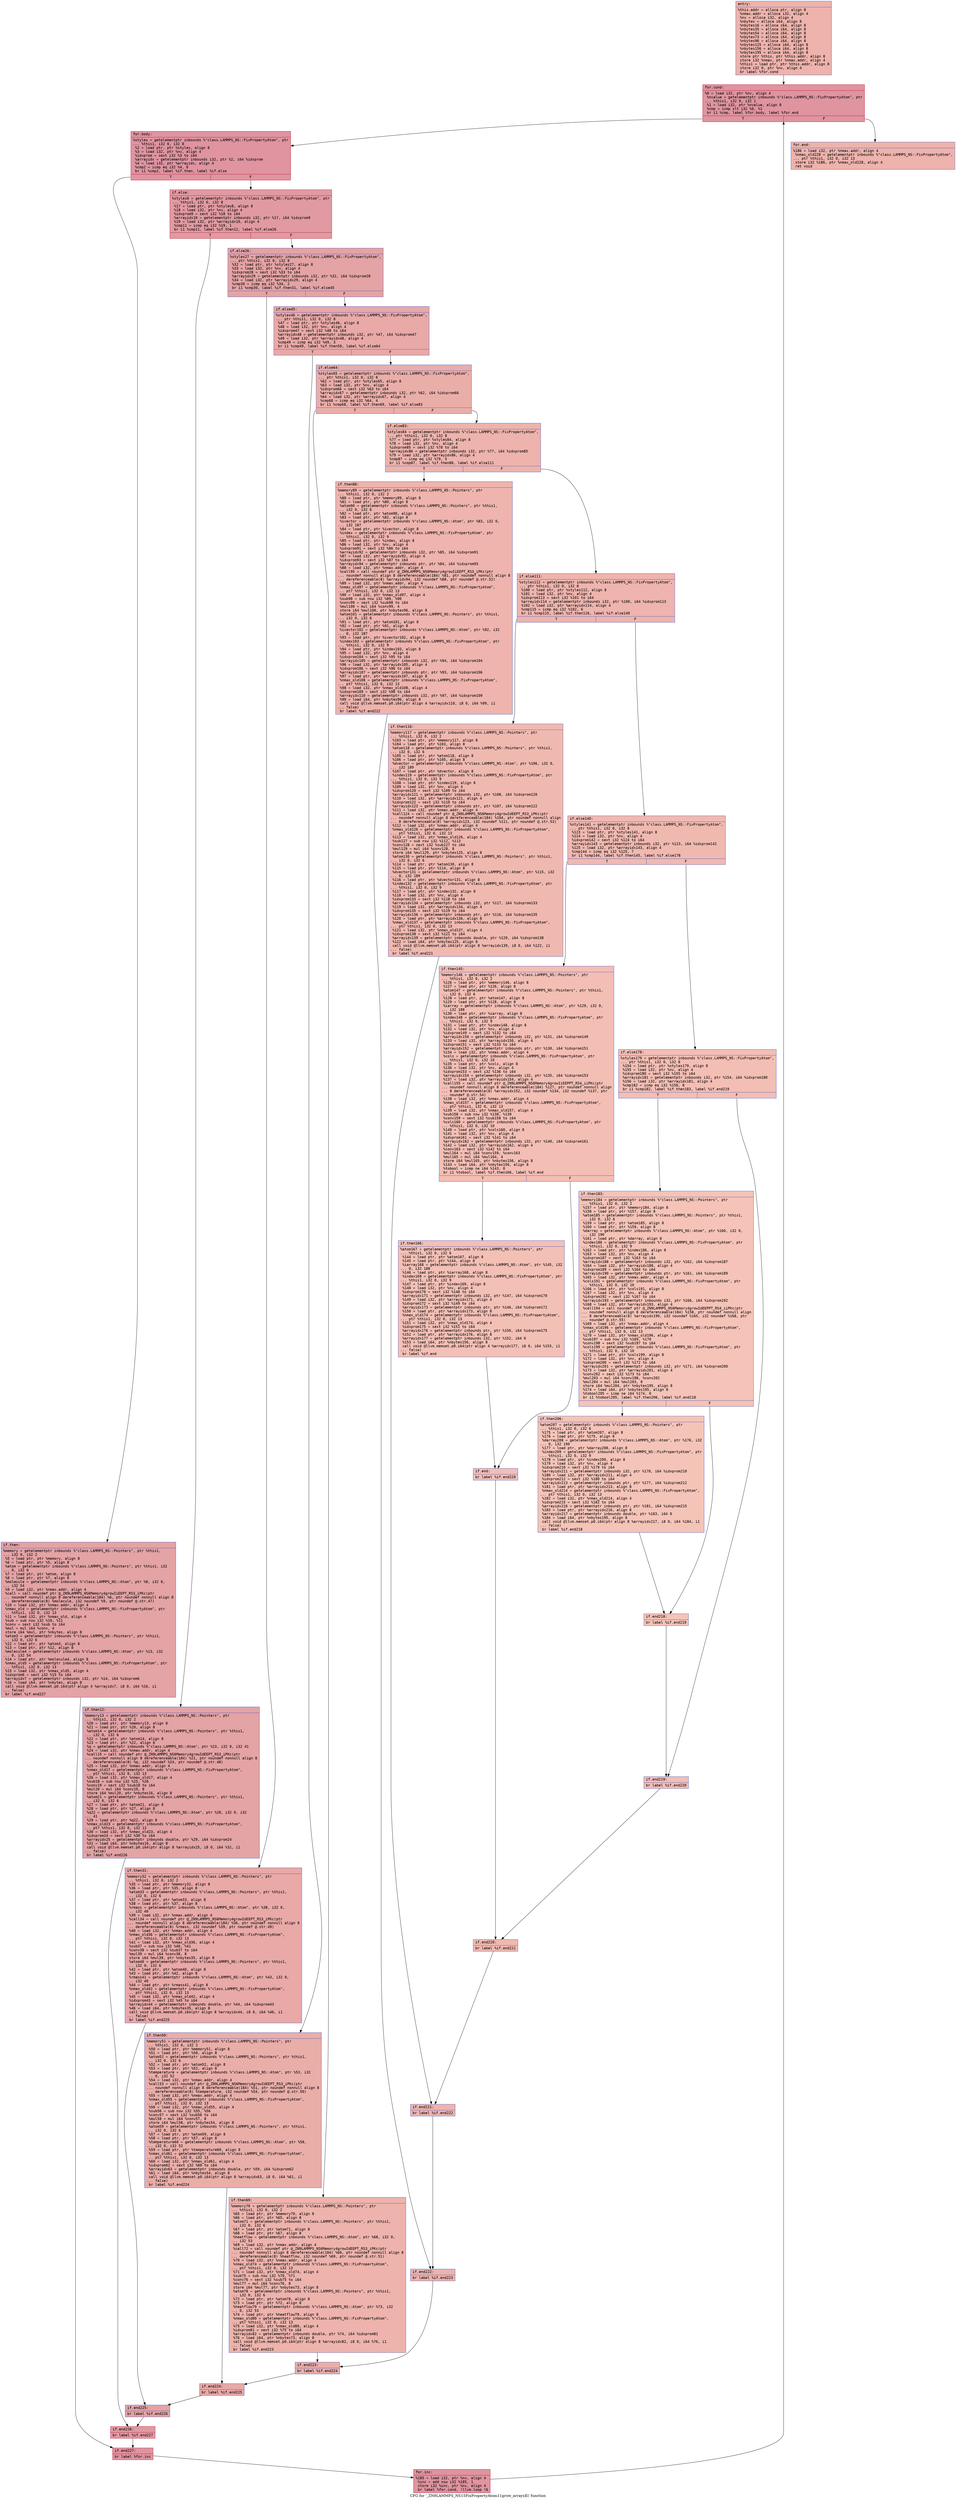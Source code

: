 digraph "CFG for '_ZN9LAMMPS_NS15FixPropertyAtom11grow_arraysEi' function" {
	label="CFG for '_ZN9LAMMPS_NS15FixPropertyAtom11grow_arraysEi' function";

	Node0x561c27546ca0 [shape=record,color="#3d50c3ff", style=filled, fillcolor="#d6524470" fontname="Courier",label="{entry:\l|  %this.addr = alloca ptr, align 8\l  %nmax.addr = alloca i32, align 4\l  %nv = alloca i32, align 4\l  %nbytes = alloca i64, align 8\l  %nbytes16 = alloca i64, align 8\l  %nbytes35 = alloca i64, align 8\l  %nbytes54 = alloca i64, align 8\l  %nbytes73 = alloca i64, align 8\l  %nbytes96 = alloca i64, align 8\l  %nbytes125 = alloca i64, align 8\l  %nbytes156 = alloca i64, align 8\l  %nbytes195 = alloca i64, align 8\l  store ptr %this, ptr %this.addr, align 8\l  store i32 %nmax, ptr %nmax.addr, align 4\l  %this1 = load ptr, ptr %this.addr, align 8\l  store i32 0, ptr %nv, align 4\l  br label %for.cond\l}"];
	Node0x561c27546ca0 -> Node0x561c27549d80[tooltip="entry -> for.cond\nProbability 100.00%" ];
	Node0x561c27549d80 [shape=record,color="#b70d28ff", style=filled, fillcolor="#b70d2870" fontname="Courier",label="{for.cond:\l|  %0 = load i32, ptr %nv, align 4\l  %nvalue = getelementptr inbounds %\"class.LAMMPS_NS::FixPropertyAtom\", ptr\l... %this1, i32 0, i32 1\l  %1 = load i32, ptr %nvalue, align 8\l  %cmp = icmp slt i32 %0, %1\l  br i1 %cmp, label %for.body, label %for.end\l|{<s0>T|<s1>F}}"];
	Node0x561c27549d80:s0 -> Node0x561c2754a100[tooltip="for.cond -> for.body\nProbability 96.88%" ];
	Node0x561c27549d80:s1 -> Node0x561c2754a180[tooltip="for.cond -> for.end\nProbability 3.12%" ];
	Node0x561c2754a100 [shape=record,color="#b70d28ff", style=filled, fillcolor="#b70d2870" fontname="Courier",label="{for.body:\l|  %styles = getelementptr inbounds %\"class.LAMMPS_NS::FixPropertyAtom\", ptr\l... %this1, i32 0, i32 8\l  %2 = load ptr, ptr %styles, align 8\l  %3 = load i32, ptr %nv, align 4\l  %idxprom = sext i32 %3 to i64\l  %arrayidx = getelementptr inbounds i32, ptr %2, i64 %idxprom\l  %4 = load i32, ptr %arrayidx, align 4\l  %cmp2 = icmp eq i32 %4, 0\l  br i1 %cmp2, label %if.then, label %if.else\l|{<s0>T|<s1>F}}"];
	Node0x561c2754a100:s0 -> Node0x561c27549800[tooltip="for.body -> if.then\nProbability 37.50%" ];
	Node0x561c2754a100:s1 -> Node0x561c27549870[tooltip="for.body -> if.else\nProbability 62.50%" ];
	Node0x561c27549800 [shape=record,color="#3d50c3ff", style=filled, fillcolor="#c32e3170" fontname="Courier",label="{if.then:\l|  %memory = getelementptr inbounds %\"class.LAMMPS_NS::Pointers\", ptr %this1,\l... i32 0, i32 2\l  %5 = load ptr, ptr %memory, align 8\l  %6 = load ptr, ptr %5, align 8\l  %atom = getelementptr inbounds %\"class.LAMMPS_NS::Pointers\", ptr %this1, i32\l... 0, i32 6\l  %7 = load ptr, ptr %atom, align 8\l  %8 = load ptr, ptr %7, align 8\l  %molecule = getelementptr inbounds %\"class.LAMMPS_NS::Atom\", ptr %8, i32 0,\l... i32 54\l  %9 = load i32, ptr %nmax.addr, align 4\l  %call = call noundef ptr @_ZN9LAMMPS_NS6Memory4growIiEEPT_RS3_iPKc(ptr\l... noundef nonnull align 8 dereferenceable(184) %6, ptr noundef nonnull align 8\l... dereferenceable(8) %molecule, i32 noundef %9, ptr noundef @.str.47)\l  %10 = load i32, ptr %nmax.addr, align 4\l  %nmax_old = getelementptr inbounds %\"class.LAMMPS_NS::FixPropertyAtom\", ptr\l... %this1, i32 0, i32 13\l  %11 = load i32, ptr %nmax_old, align 4\l  %sub = sub nsw i32 %10, %11\l  %conv = sext i32 %sub to i64\l  %mul = mul i64 %conv, 4\l  store i64 %mul, ptr %nbytes, align 8\l  %atom3 = getelementptr inbounds %\"class.LAMMPS_NS::Pointers\", ptr %this1,\l... i32 0, i32 6\l  %12 = load ptr, ptr %atom3, align 8\l  %13 = load ptr, ptr %12, align 8\l  %molecule4 = getelementptr inbounds %\"class.LAMMPS_NS::Atom\", ptr %13, i32\l... 0, i32 54\l  %14 = load ptr, ptr %molecule4, align 8\l  %nmax_old5 = getelementptr inbounds %\"class.LAMMPS_NS::FixPropertyAtom\", ptr\l... %this1, i32 0, i32 13\l  %15 = load i32, ptr %nmax_old5, align 4\l  %idxprom6 = sext i32 %15 to i64\l  %arrayidx7 = getelementptr inbounds i32, ptr %14, i64 %idxprom6\l  %16 = load i64, ptr %nbytes, align 8\l  call void @llvm.memset.p0.i64(ptr align 4 %arrayidx7, i8 0, i64 %16, i1\l... false)\l  br label %if.end227\l}"];
	Node0x561c27549800 -> Node0x561c273fccc0[tooltip="if.then -> if.end227\nProbability 100.00%" ];
	Node0x561c27549870 [shape=record,color="#b70d28ff", style=filled, fillcolor="#bb1b2c70" fontname="Courier",label="{if.else:\l|  %styles8 = getelementptr inbounds %\"class.LAMMPS_NS::FixPropertyAtom\", ptr\l... %this1, i32 0, i32 8\l  %17 = load ptr, ptr %styles8, align 8\l  %18 = load i32, ptr %nv, align 4\l  %idxprom9 = sext i32 %18 to i64\l  %arrayidx10 = getelementptr inbounds i32, ptr %17, i64 %idxprom9\l  %19 = load i32, ptr %arrayidx10, align 4\l  %cmp11 = icmp eq i32 %19, 1\l  br i1 %cmp11, label %if.then12, label %if.else26\l|{<s0>T|<s1>F}}"];
	Node0x561c27549870:s0 -> Node0x561c27505850[tooltip="if.else -> if.then12\nProbability 50.00%" ];
	Node0x561c27549870:s1 -> Node0x561c2754d380[tooltip="if.else -> if.else26\nProbability 50.00%" ];
	Node0x561c27505850 [shape=record,color="#3d50c3ff", style=filled, fillcolor="#c32e3170" fontname="Courier",label="{if.then12:\l|  %memory13 = getelementptr inbounds %\"class.LAMMPS_NS::Pointers\", ptr\l... %this1, i32 0, i32 2\l  %20 = load ptr, ptr %memory13, align 8\l  %21 = load ptr, ptr %20, align 8\l  %atom14 = getelementptr inbounds %\"class.LAMMPS_NS::Pointers\", ptr %this1,\l... i32 0, i32 6\l  %22 = load ptr, ptr %atom14, align 8\l  %23 = load ptr, ptr %22, align 8\l  %q = getelementptr inbounds %\"class.LAMMPS_NS::Atom\", ptr %23, i32 0, i32 41\l  %24 = load i32, ptr %nmax.addr, align 4\l  %call15 = call noundef ptr @_ZN9LAMMPS_NS6Memory4growIdEEPT_RS3_iPKc(ptr\l... noundef nonnull align 8 dereferenceable(184) %21, ptr noundef nonnull align 8\l... dereferenceable(8) %q, i32 noundef %24, ptr noundef @.str.48)\l  %25 = load i32, ptr %nmax.addr, align 4\l  %nmax_old17 = getelementptr inbounds %\"class.LAMMPS_NS::FixPropertyAtom\",\l... ptr %this1, i32 0, i32 13\l  %26 = load i32, ptr %nmax_old17, align 4\l  %sub18 = sub nsw i32 %25, %26\l  %conv19 = sext i32 %sub18 to i64\l  %mul20 = mul i64 %conv19, 8\l  store i64 %mul20, ptr %nbytes16, align 8\l  %atom21 = getelementptr inbounds %\"class.LAMMPS_NS::Pointers\", ptr %this1,\l... i32 0, i32 6\l  %27 = load ptr, ptr %atom21, align 8\l  %28 = load ptr, ptr %27, align 8\l  %q22 = getelementptr inbounds %\"class.LAMMPS_NS::Atom\", ptr %28, i32 0, i32\l... 41\l  %29 = load ptr, ptr %q22, align 8\l  %nmax_old23 = getelementptr inbounds %\"class.LAMMPS_NS::FixPropertyAtom\",\l... ptr %this1, i32 0, i32 13\l  %30 = load i32, ptr %nmax_old23, align 4\l  %idxprom24 = sext i32 %30 to i64\l  %arrayidx25 = getelementptr inbounds double, ptr %29, i64 %idxprom24\l  %31 = load i64, ptr %nbytes16, align 8\l  call void @llvm.memset.p0.i64(ptr align 8 %arrayidx25, i8 0, i64 %31, i1\l... false)\l  br label %if.end226\l}"];
	Node0x561c27505850 -> Node0x561c2754ec30[tooltip="if.then12 -> if.end226\nProbability 100.00%" ];
	Node0x561c2754d380 [shape=record,color="#3d50c3ff", style=filled, fillcolor="#c32e3170" fontname="Courier",label="{if.else26:\l|  %styles27 = getelementptr inbounds %\"class.LAMMPS_NS::FixPropertyAtom\",\l... ptr %this1, i32 0, i32 8\l  %32 = load ptr, ptr %styles27, align 8\l  %33 = load i32, ptr %nv, align 4\l  %idxprom28 = sext i32 %33 to i64\l  %arrayidx29 = getelementptr inbounds i32, ptr %32, i64 %idxprom28\l  %34 = load i32, ptr %arrayidx29, align 4\l  %cmp30 = icmp eq i32 %34, 2\l  br i1 %cmp30, label %if.then31, label %if.else45\l|{<s0>T|<s1>F}}"];
	Node0x561c2754d380:s0 -> Node0x561c2754f190[tooltip="if.else26 -> if.then31\nProbability 50.00%" ];
	Node0x561c2754d380:s1 -> Node0x561c2754f210[tooltip="if.else26 -> if.else45\nProbability 50.00%" ];
	Node0x561c2754f190 [shape=record,color="#3d50c3ff", style=filled, fillcolor="#ca3b3770" fontname="Courier",label="{if.then31:\l|  %memory32 = getelementptr inbounds %\"class.LAMMPS_NS::Pointers\", ptr\l... %this1, i32 0, i32 2\l  %35 = load ptr, ptr %memory32, align 8\l  %36 = load ptr, ptr %35, align 8\l  %atom33 = getelementptr inbounds %\"class.LAMMPS_NS::Pointers\", ptr %this1,\l... i32 0, i32 6\l  %37 = load ptr, ptr %atom33, align 8\l  %38 = load ptr, ptr %37, align 8\l  %rmass = getelementptr inbounds %\"class.LAMMPS_NS::Atom\", ptr %38, i32 0,\l... i32 40\l  %39 = load i32, ptr %nmax.addr, align 4\l  %call34 = call noundef ptr @_ZN9LAMMPS_NS6Memory4growIdEEPT_RS3_iPKc(ptr\l... noundef nonnull align 8 dereferenceable(184) %36, ptr noundef nonnull align 8\l... dereferenceable(8) %rmass, i32 noundef %39, ptr noundef @.str.49)\l  %40 = load i32, ptr %nmax.addr, align 4\l  %nmax_old36 = getelementptr inbounds %\"class.LAMMPS_NS::FixPropertyAtom\",\l... ptr %this1, i32 0, i32 13\l  %41 = load i32, ptr %nmax_old36, align 4\l  %sub37 = sub nsw i32 %40, %41\l  %conv38 = sext i32 %sub37 to i64\l  %mul39 = mul i64 %conv38, 8\l  store i64 %mul39, ptr %nbytes35, align 8\l  %atom40 = getelementptr inbounds %\"class.LAMMPS_NS::Pointers\", ptr %this1,\l... i32 0, i32 6\l  %42 = load ptr, ptr %atom40, align 8\l  %43 = load ptr, ptr %42, align 8\l  %rmass41 = getelementptr inbounds %\"class.LAMMPS_NS::Atom\", ptr %43, i32 0,\l... i32 40\l  %44 = load ptr, ptr %rmass41, align 8\l  %nmax_old42 = getelementptr inbounds %\"class.LAMMPS_NS::FixPropertyAtom\",\l... ptr %this1, i32 0, i32 13\l  %45 = load i32, ptr %nmax_old42, align 4\l  %idxprom43 = sext i32 %45 to i64\l  %arrayidx44 = getelementptr inbounds double, ptr %44, i64 %idxprom43\l  %46 = load i64, ptr %nbytes35, align 8\l  call void @llvm.memset.p0.i64(ptr align 8 %arrayidx44, i8 0, i64 %46, i1\l... false)\l  br label %if.end225\l}"];
	Node0x561c2754f190 -> Node0x561c27550770[tooltip="if.then31 -> if.end225\nProbability 100.00%" ];
	Node0x561c2754f210 [shape=record,color="#3d50c3ff", style=filled, fillcolor="#ca3b3770" fontname="Courier",label="{if.else45:\l|  %styles46 = getelementptr inbounds %\"class.LAMMPS_NS::FixPropertyAtom\",\l... ptr %this1, i32 0, i32 8\l  %47 = load ptr, ptr %styles46, align 8\l  %48 = load i32, ptr %nv, align 4\l  %idxprom47 = sext i32 %48 to i64\l  %arrayidx48 = getelementptr inbounds i32, ptr %47, i64 %idxprom47\l  %49 = load i32, ptr %arrayidx48, align 4\l  %cmp49 = icmp eq i32 %49, 3\l  br i1 %cmp49, label %if.then50, label %if.else64\l|{<s0>T|<s1>F}}"];
	Node0x561c2754f210:s0 -> Node0x561c27551480[tooltip="if.else45 -> if.then50\nProbability 50.00%" ];
	Node0x561c2754f210:s1 -> Node0x561c27551500[tooltip="if.else45 -> if.else64\nProbability 50.00%" ];
	Node0x561c27551480 [shape=record,color="#3d50c3ff", style=filled, fillcolor="#d0473d70" fontname="Courier",label="{if.then50:\l|  %memory51 = getelementptr inbounds %\"class.LAMMPS_NS::Pointers\", ptr\l... %this1, i32 0, i32 2\l  %50 = load ptr, ptr %memory51, align 8\l  %51 = load ptr, ptr %50, align 8\l  %atom52 = getelementptr inbounds %\"class.LAMMPS_NS::Pointers\", ptr %this1,\l... i32 0, i32 6\l  %52 = load ptr, ptr %atom52, align 8\l  %53 = load ptr, ptr %52, align 8\l  %temperature = getelementptr inbounds %\"class.LAMMPS_NS::Atom\", ptr %53, i32\l... 0, i32 52\l  %54 = load i32, ptr %nmax.addr, align 4\l  %call53 = call noundef ptr @_ZN9LAMMPS_NS6Memory4growIdEEPT_RS3_iPKc(ptr\l... noundef nonnull align 8 dereferenceable(184) %51, ptr noundef nonnull align 8\l... dereferenceable(8) %temperature, i32 noundef %54, ptr noundef @.str.50)\l  %55 = load i32, ptr %nmax.addr, align 4\l  %nmax_old55 = getelementptr inbounds %\"class.LAMMPS_NS::FixPropertyAtom\",\l... ptr %this1, i32 0, i32 13\l  %56 = load i32, ptr %nmax_old55, align 4\l  %sub56 = sub nsw i32 %55, %56\l  %conv57 = sext i32 %sub56 to i64\l  %mul58 = mul i64 %conv57, 8\l  store i64 %mul58, ptr %nbytes54, align 8\l  %atom59 = getelementptr inbounds %\"class.LAMMPS_NS::Pointers\", ptr %this1,\l... i32 0, i32 6\l  %57 = load ptr, ptr %atom59, align 8\l  %58 = load ptr, ptr %57, align 8\l  %temperature60 = getelementptr inbounds %\"class.LAMMPS_NS::Atom\", ptr %58,\l... i32 0, i32 52\l  %59 = load ptr, ptr %temperature60, align 8\l  %nmax_old61 = getelementptr inbounds %\"class.LAMMPS_NS::FixPropertyAtom\",\l... ptr %this1, i32 0, i32 13\l  %60 = load i32, ptr %nmax_old61, align 4\l  %idxprom62 = sext i32 %60 to i64\l  %arrayidx63 = getelementptr inbounds double, ptr %59, i64 %idxprom62\l  %61 = load i64, ptr %nbytes54, align 8\l  call void @llvm.memset.p0.i64(ptr align 8 %arrayidx63, i8 0, i64 %61, i1\l... false)\l  br label %if.end224\l}"];
	Node0x561c27551480 -> Node0x561c2754dd50[tooltip="if.then50 -> if.end224\nProbability 100.00%" ];
	Node0x561c27551500 [shape=record,color="#3d50c3ff", style=filled, fillcolor="#d0473d70" fontname="Courier",label="{if.else64:\l|  %styles65 = getelementptr inbounds %\"class.LAMMPS_NS::FixPropertyAtom\",\l... ptr %this1, i32 0, i32 8\l  %62 = load ptr, ptr %styles65, align 8\l  %63 = load i32, ptr %nv, align 4\l  %idxprom66 = sext i32 %63 to i64\l  %arrayidx67 = getelementptr inbounds i32, ptr %62, i64 %idxprom66\l  %64 = load i32, ptr %arrayidx67, align 4\l  %cmp68 = icmp eq i32 %64, 4\l  br i1 %cmp68, label %if.then69, label %if.else83\l|{<s0>T|<s1>F}}"];
	Node0x561c27551500:s0 -> Node0x561c27553540[tooltip="if.else64 -> if.then69\nProbability 50.00%" ];
	Node0x561c27551500:s1 -> Node0x561c274b15c0[tooltip="if.else64 -> if.else83\nProbability 50.00%" ];
	Node0x561c27553540 [shape=record,color="#3d50c3ff", style=filled, fillcolor="#d6524470" fontname="Courier",label="{if.then69:\l|  %memory70 = getelementptr inbounds %\"class.LAMMPS_NS::Pointers\", ptr\l... %this1, i32 0, i32 2\l  %65 = load ptr, ptr %memory70, align 8\l  %66 = load ptr, ptr %65, align 8\l  %atom71 = getelementptr inbounds %\"class.LAMMPS_NS::Pointers\", ptr %this1,\l... i32 0, i32 6\l  %67 = load ptr, ptr %atom71, align 8\l  %68 = load ptr, ptr %67, align 8\l  %heatflow = getelementptr inbounds %\"class.LAMMPS_NS::Atom\", ptr %68, i32 0,\l... i32 53\l  %69 = load i32, ptr %nmax.addr, align 4\l  %call72 = call noundef ptr @_ZN9LAMMPS_NS6Memory4growIdEEPT_RS3_iPKc(ptr\l... noundef nonnull align 8 dereferenceable(184) %66, ptr noundef nonnull align 8\l... dereferenceable(8) %heatflow, i32 noundef %69, ptr noundef @.str.51)\l  %70 = load i32, ptr %nmax.addr, align 4\l  %nmax_old74 = getelementptr inbounds %\"class.LAMMPS_NS::FixPropertyAtom\",\l... ptr %this1, i32 0, i32 13\l  %71 = load i32, ptr %nmax_old74, align 4\l  %sub75 = sub nsw i32 %70, %71\l  %conv76 = sext i32 %sub75 to i64\l  %mul77 = mul i64 %conv76, 8\l  store i64 %mul77, ptr %nbytes73, align 8\l  %atom78 = getelementptr inbounds %\"class.LAMMPS_NS::Pointers\", ptr %this1,\l... i32 0, i32 6\l  %72 = load ptr, ptr %atom78, align 8\l  %73 = load ptr, ptr %72, align 8\l  %heatflow79 = getelementptr inbounds %\"class.LAMMPS_NS::Atom\", ptr %73, i32\l... 0, i32 53\l  %74 = load ptr, ptr %heatflow79, align 8\l  %nmax_old80 = getelementptr inbounds %\"class.LAMMPS_NS::FixPropertyAtom\",\l... ptr %this1, i32 0, i32 13\l  %75 = load i32, ptr %nmax_old80, align 4\l  %idxprom81 = sext i32 %75 to i64\l  %arrayidx82 = getelementptr inbounds double, ptr %74, i64 %idxprom81\l  %76 = load i64, ptr %nbytes73, align 8\l  call void @llvm.memset.p0.i64(ptr align 8 %arrayidx82, i8 0, i64 %76, i1\l... false)\l  br label %if.end223\l}"];
	Node0x561c27553540 -> Node0x561c274b2b00[tooltip="if.then69 -> if.end223\nProbability 100.00%" ];
	Node0x561c274b15c0 [shape=record,color="#3d50c3ff", style=filled, fillcolor="#d6524470" fontname="Courier",label="{if.else83:\l|  %styles84 = getelementptr inbounds %\"class.LAMMPS_NS::FixPropertyAtom\",\l... ptr %this1, i32 0, i32 8\l  %77 = load ptr, ptr %styles84, align 8\l  %78 = load i32, ptr %nv, align 4\l  %idxprom85 = sext i32 %78 to i64\l  %arrayidx86 = getelementptr inbounds i32, ptr %77, i64 %idxprom85\l  %79 = load i32, ptr %arrayidx86, align 4\l  %cmp87 = icmp eq i32 %79, 5\l  br i1 %cmp87, label %if.then88, label %if.else111\l|{<s0>T|<s1>F}}"];
	Node0x561c274b15c0:s0 -> Node0x561c274b3000[tooltip="if.else83 -> if.then88\nProbability 50.00%" ];
	Node0x561c274b15c0:s1 -> Node0x561c274b3080[tooltip="if.else83 -> if.else111\nProbability 50.00%" ];
	Node0x561c274b3000 [shape=record,color="#3d50c3ff", style=filled, fillcolor="#d8564670" fontname="Courier",label="{if.then88:\l|  %memory89 = getelementptr inbounds %\"class.LAMMPS_NS::Pointers\", ptr\l... %this1, i32 0, i32 2\l  %80 = load ptr, ptr %memory89, align 8\l  %81 = load ptr, ptr %80, align 8\l  %atom90 = getelementptr inbounds %\"class.LAMMPS_NS::Pointers\", ptr %this1,\l... i32 0, i32 6\l  %82 = load ptr, ptr %atom90, align 8\l  %83 = load ptr, ptr %82, align 8\l  %ivector = getelementptr inbounds %\"class.LAMMPS_NS::Atom\", ptr %83, i32 0,\l... i32 187\l  %84 = load ptr, ptr %ivector, align 8\l  %index = getelementptr inbounds %\"class.LAMMPS_NS::FixPropertyAtom\", ptr\l... %this1, i32 0, i32 9\l  %85 = load ptr, ptr %index, align 8\l  %86 = load i32, ptr %nv, align 4\l  %idxprom91 = sext i32 %86 to i64\l  %arrayidx92 = getelementptr inbounds i32, ptr %85, i64 %idxprom91\l  %87 = load i32, ptr %arrayidx92, align 4\l  %idxprom93 = sext i32 %87 to i64\l  %arrayidx94 = getelementptr inbounds ptr, ptr %84, i64 %idxprom93\l  %88 = load i32, ptr %nmax.addr, align 4\l  %call95 = call noundef ptr @_ZN9LAMMPS_NS6Memory4growIiEEPT_RS3_iPKc(ptr\l... noundef nonnull align 8 dereferenceable(184) %81, ptr noundef nonnull align 8\l... dereferenceable(8) %arrayidx94, i32 noundef %88, ptr noundef @.str.52)\l  %89 = load i32, ptr %nmax.addr, align 4\l  %nmax_old97 = getelementptr inbounds %\"class.LAMMPS_NS::FixPropertyAtom\",\l... ptr %this1, i32 0, i32 13\l  %90 = load i32, ptr %nmax_old97, align 4\l  %sub98 = sub nsw i32 %89, %90\l  %conv99 = sext i32 %sub98 to i64\l  %mul100 = mul i64 %conv99, 4\l  store i64 %mul100, ptr %nbytes96, align 8\l  %atom101 = getelementptr inbounds %\"class.LAMMPS_NS::Pointers\", ptr %this1,\l... i32 0, i32 6\l  %91 = load ptr, ptr %atom101, align 8\l  %92 = load ptr, ptr %91, align 8\l  %ivector102 = getelementptr inbounds %\"class.LAMMPS_NS::Atom\", ptr %92, i32\l... 0, i32 187\l  %93 = load ptr, ptr %ivector102, align 8\l  %index103 = getelementptr inbounds %\"class.LAMMPS_NS::FixPropertyAtom\", ptr\l... %this1, i32 0, i32 9\l  %94 = load ptr, ptr %index103, align 8\l  %95 = load i32, ptr %nv, align 4\l  %idxprom104 = sext i32 %95 to i64\l  %arrayidx105 = getelementptr inbounds i32, ptr %94, i64 %idxprom104\l  %96 = load i32, ptr %arrayidx105, align 4\l  %idxprom106 = sext i32 %96 to i64\l  %arrayidx107 = getelementptr inbounds ptr, ptr %93, i64 %idxprom106\l  %97 = load ptr, ptr %arrayidx107, align 8\l  %nmax_old108 = getelementptr inbounds %\"class.LAMMPS_NS::FixPropertyAtom\",\l... ptr %this1, i32 0, i32 13\l  %98 = load i32, ptr %nmax_old108, align 4\l  %idxprom109 = sext i32 %98 to i64\l  %arrayidx110 = getelementptr inbounds i32, ptr %97, i64 %idxprom109\l  %99 = load i64, ptr %nbytes96, align 8\l  call void @llvm.memset.p0.i64(ptr align 4 %arrayidx110, i8 0, i64 %99, i1\l... false)\l  br label %if.end222\l}"];
	Node0x561c274b3000 -> Node0x561c274b5970[tooltip="if.then88 -> if.end222\nProbability 100.00%" ];
	Node0x561c274b3080 [shape=record,color="#3d50c3ff", style=filled, fillcolor="#d8564670" fontname="Courier",label="{if.else111:\l|  %styles112 = getelementptr inbounds %\"class.LAMMPS_NS::FixPropertyAtom\",\l... ptr %this1, i32 0, i32 8\l  %100 = load ptr, ptr %styles112, align 8\l  %101 = load i32, ptr %nv, align 4\l  %idxprom113 = sext i32 %101 to i64\l  %arrayidx114 = getelementptr inbounds i32, ptr %100, i64 %idxprom113\l  %102 = load i32, ptr %arrayidx114, align 4\l  %cmp115 = icmp eq i32 %102, 6\l  br i1 %cmp115, label %if.then116, label %if.else140\l|{<s0>T|<s1>F}}"];
	Node0x561c274b3080:s0 -> Node0x561c274b5e40[tooltip="if.else111 -> if.then116\nProbability 50.00%" ];
	Node0x561c274b3080:s1 -> Node0x561c274b5ec0[tooltip="if.else111 -> if.else140\nProbability 50.00%" ];
	Node0x561c274b5e40 [shape=record,color="#3d50c3ff", style=filled, fillcolor="#de614d70" fontname="Courier",label="{if.then116:\l|  %memory117 = getelementptr inbounds %\"class.LAMMPS_NS::Pointers\", ptr\l... %this1, i32 0, i32 2\l  %103 = load ptr, ptr %memory117, align 8\l  %104 = load ptr, ptr %103, align 8\l  %atom118 = getelementptr inbounds %\"class.LAMMPS_NS::Pointers\", ptr %this1,\l... i32 0, i32 6\l  %105 = load ptr, ptr %atom118, align 8\l  %106 = load ptr, ptr %105, align 8\l  %dvector = getelementptr inbounds %\"class.LAMMPS_NS::Atom\", ptr %106, i32 0,\l... i32 189\l  %107 = load ptr, ptr %dvector, align 8\l  %index119 = getelementptr inbounds %\"class.LAMMPS_NS::FixPropertyAtom\", ptr\l... %this1, i32 0, i32 9\l  %108 = load ptr, ptr %index119, align 8\l  %109 = load i32, ptr %nv, align 4\l  %idxprom120 = sext i32 %109 to i64\l  %arrayidx121 = getelementptr inbounds i32, ptr %108, i64 %idxprom120\l  %110 = load i32, ptr %arrayidx121, align 4\l  %idxprom122 = sext i32 %110 to i64\l  %arrayidx123 = getelementptr inbounds ptr, ptr %107, i64 %idxprom122\l  %111 = load i32, ptr %nmax.addr, align 4\l  %call124 = call noundef ptr @_ZN9LAMMPS_NS6Memory4growIdEEPT_RS3_iPKc(ptr\l... noundef nonnull align 8 dereferenceable(184) %104, ptr noundef nonnull align\l... 8 dereferenceable(8) %arrayidx123, i32 noundef %111, ptr noundef @.str.53)\l  %112 = load i32, ptr %nmax.addr, align 4\l  %nmax_old126 = getelementptr inbounds %\"class.LAMMPS_NS::FixPropertyAtom\",\l... ptr %this1, i32 0, i32 13\l  %113 = load i32, ptr %nmax_old126, align 4\l  %sub127 = sub nsw i32 %112, %113\l  %conv128 = sext i32 %sub127 to i64\l  %mul129 = mul i64 %conv128, 8\l  store i64 %mul129, ptr %nbytes125, align 8\l  %atom130 = getelementptr inbounds %\"class.LAMMPS_NS::Pointers\", ptr %this1,\l... i32 0, i32 6\l  %114 = load ptr, ptr %atom130, align 8\l  %115 = load ptr, ptr %114, align 8\l  %dvector131 = getelementptr inbounds %\"class.LAMMPS_NS::Atom\", ptr %115, i32\l... 0, i32 189\l  %116 = load ptr, ptr %dvector131, align 8\l  %index132 = getelementptr inbounds %\"class.LAMMPS_NS::FixPropertyAtom\", ptr\l... %this1, i32 0, i32 9\l  %117 = load ptr, ptr %index132, align 8\l  %118 = load i32, ptr %nv, align 4\l  %idxprom133 = sext i32 %118 to i64\l  %arrayidx134 = getelementptr inbounds i32, ptr %117, i64 %idxprom133\l  %119 = load i32, ptr %arrayidx134, align 4\l  %idxprom135 = sext i32 %119 to i64\l  %arrayidx136 = getelementptr inbounds ptr, ptr %116, i64 %idxprom135\l  %120 = load ptr, ptr %arrayidx136, align 8\l  %nmax_old137 = getelementptr inbounds %\"class.LAMMPS_NS::FixPropertyAtom\",\l... ptr %this1, i32 0, i32 13\l  %121 = load i32, ptr %nmax_old137, align 4\l  %idxprom138 = sext i32 %121 to i64\l  %arrayidx139 = getelementptr inbounds double, ptr %120, i64 %idxprom138\l  %122 = load i64, ptr %nbytes125, align 8\l  call void @llvm.memset.p0.i64(ptr align 8 %arrayidx139, i8 0, i64 %122, i1\l... false)\l  br label %if.end221\l}"];
	Node0x561c274b5e40 -> Node0x561c274b7f90[tooltip="if.then116 -> if.end221\nProbability 100.00%" ];
	Node0x561c274b5ec0 [shape=record,color="#3d50c3ff", style=filled, fillcolor="#de614d70" fontname="Courier",label="{if.else140:\l|  %styles141 = getelementptr inbounds %\"class.LAMMPS_NS::FixPropertyAtom\",\l... ptr %this1, i32 0, i32 8\l  %123 = load ptr, ptr %styles141, align 8\l  %124 = load i32, ptr %nv, align 4\l  %idxprom142 = sext i32 %124 to i64\l  %arrayidx143 = getelementptr inbounds i32, ptr %123, i64 %idxprom142\l  %125 = load i32, ptr %arrayidx143, align 4\l  %cmp144 = icmp eq i32 %125, 7\l  br i1 %cmp144, label %if.then145, label %if.else178\l|{<s0>T|<s1>F}}"];
	Node0x561c274b5ec0:s0 -> Node0x561c274b8490[tooltip="if.else140 -> if.then145\nProbability 50.00%" ];
	Node0x561c274b5ec0:s1 -> Node0x561c274b8510[tooltip="if.else140 -> if.else178\nProbability 50.00%" ];
	Node0x561c274b8490 [shape=record,color="#3d50c3ff", style=filled, fillcolor="#e36c5570" fontname="Courier",label="{if.then145:\l|  %memory146 = getelementptr inbounds %\"class.LAMMPS_NS::Pointers\", ptr\l... %this1, i32 0, i32 2\l  %126 = load ptr, ptr %memory146, align 8\l  %127 = load ptr, ptr %126, align 8\l  %atom147 = getelementptr inbounds %\"class.LAMMPS_NS::Pointers\", ptr %this1,\l... i32 0, i32 6\l  %128 = load ptr, ptr %atom147, align 8\l  %129 = load ptr, ptr %128, align 8\l  %iarray = getelementptr inbounds %\"class.LAMMPS_NS::Atom\", ptr %129, i32 0,\l... i32 188\l  %130 = load ptr, ptr %iarray, align 8\l  %index148 = getelementptr inbounds %\"class.LAMMPS_NS::FixPropertyAtom\", ptr\l... %this1, i32 0, i32 9\l  %131 = load ptr, ptr %index148, align 8\l  %132 = load i32, ptr %nv, align 4\l  %idxprom149 = sext i32 %132 to i64\l  %arrayidx150 = getelementptr inbounds i32, ptr %131, i64 %idxprom149\l  %133 = load i32, ptr %arrayidx150, align 4\l  %idxprom151 = sext i32 %133 to i64\l  %arrayidx152 = getelementptr inbounds ptr, ptr %130, i64 %idxprom151\l  %134 = load i32, ptr %nmax.addr, align 4\l  %cols = getelementptr inbounds %\"class.LAMMPS_NS::FixPropertyAtom\", ptr\l... %this1, i32 0, i32 10\l  %135 = load ptr, ptr %cols, align 8\l  %136 = load i32, ptr %nv, align 4\l  %idxprom153 = sext i32 %136 to i64\l  %arrayidx154 = getelementptr inbounds i32, ptr %135, i64 %idxprom153\l  %137 = load i32, ptr %arrayidx154, align 4\l  %call155 = call noundef ptr @_ZN9LAMMPS_NS6Memory4growIiEEPPT_RS4_iiPKc(ptr\l... noundef nonnull align 8 dereferenceable(184) %127, ptr noundef nonnull align\l... 8 dereferenceable(8) %arrayidx152, i32 noundef %134, i32 noundef %137, ptr\l... noundef @.str.54)\l  %138 = load i32, ptr %nmax.addr, align 4\l  %nmax_old157 = getelementptr inbounds %\"class.LAMMPS_NS::FixPropertyAtom\",\l... ptr %this1, i32 0, i32 13\l  %139 = load i32, ptr %nmax_old157, align 4\l  %sub158 = sub nsw i32 %138, %139\l  %conv159 = sext i32 %sub158 to i64\l  %cols160 = getelementptr inbounds %\"class.LAMMPS_NS::FixPropertyAtom\", ptr\l... %this1, i32 0, i32 10\l  %140 = load ptr, ptr %cols160, align 8\l  %141 = load i32, ptr %nv, align 4\l  %idxprom161 = sext i32 %141 to i64\l  %arrayidx162 = getelementptr inbounds i32, ptr %140, i64 %idxprom161\l  %142 = load i32, ptr %arrayidx162, align 4\l  %conv163 = sext i32 %142 to i64\l  %mul164 = mul i64 %conv159, %conv163\l  %mul165 = mul i64 %mul164, 4\l  store i64 %mul165, ptr %nbytes156, align 8\l  %143 = load i64, ptr %nbytes156, align 8\l  %tobool = icmp ne i64 %143, 0\l  br i1 %tobool, label %if.then166, label %if.end\l|{<s0>T|<s1>F}}"];
	Node0x561c274b8490:s0 -> Node0x561c274bae20[tooltip="if.then145 -> if.then166\nProbability 62.50%" ];
	Node0x561c274b8490:s1 -> Node0x561c274baf00[tooltip="if.then145 -> if.end\nProbability 37.50%" ];
	Node0x561c274bae20 [shape=record,color="#3d50c3ff", style=filled, fillcolor="#e5705870" fontname="Courier",label="{if.then166:\l|  %atom167 = getelementptr inbounds %\"class.LAMMPS_NS::Pointers\", ptr\l... %this1, i32 0, i32 6\l  %144 = load ptr, ptr %atom167, align 8\l  %145 = load ptr, ptr %144, align 8\l  %iarray168 = getelementptr inbounds %\"class.LAMMPS_NS::Atom\", ptr %145, i32\l... 0, i32 188\l  %146 = load ptr, ptr %iarray168, align 8\l  %index169 = getelementptr inbounds %\"class.LAMMPS_NS::FixPropertyAtom\", ptr\l... %this1, i32 0, i32 9\l  %147 = load ptr, ptr %index169, align 8\l  %148 = load i32, ptr %nv, align 4\l  %idxprom170 = sext i32 %148 to i64\l  %arrayidx171 = getelementptr inbounds i32, ptr %147, i64 %idxprom170\l  %149 = load i32, ptr %arrayidx171, align 4\l  %idxprom172 = sext i32 %149 to i64\l  %arrayidx173 = getelementptr inbounds ptr, ptr %146, i64 %idxprom172\l  %150 = load ptr, ptr %arrayidx173, align 8\l  %nmax_old174 = getelementptr inbounds %\"class.LAMMPS_NS::FixPropertyAtom\",\l... ptr %this1, i32 0, i32 13\l  %151 = load i32, ptr %nmax_old174, align 4\l  %idxprom175 = sext i32 %151 to i64\l  %arrayidx176 = getelementptr inbounds ptr, ptr %150, i64 %idxprom175\l  %152 = load ptr, ptr %arrayidx176, align 8\l  %arrayidx177 = getelementptr inbounds i32, ptr %152, i64 0\l  %153 = load i64, ptr %nbytes156, align 8\l  call void @llvm.memset.p0.i64(ptr align 4 %arrayidx177, i8 0, i64 %153, i1\l... false)\l  br label %if.end\l}"];
	Node0x561c274bae20 -> Node0x561c274baf00[tooltip="if.then166 -> if.end\nProbability 100.00%" ];
	Node0x561c274baf00 [shape=record,color="#3d50c3ff", style=filled, fillcolor="#e36c5570" fontname="Courier",label="{if.end:\l|  br label %if.end220\l}"];
	Node0x561c274baf00 -> Node0x561c274bc0b0[tooltip="if.end -> if.end220\nProbability 100.00%" ];
	Node0x561c274b8510 [shape=record,color="#3d50c3ff", style=filled, fillcolor="#e36c5570" fontname="Courier",label="{if.else178:\l|  %styles179 = getelementptr inbounds %\"class.LAMMPS_NS::FixPropertyAtom\",\l... ptr %this1, i32 0, i32 8\l  %154 = load ptr, ptr %styles179, align 8\l  %155 = load i32, ptr %nv, align 4\l  %idxprom180 = sext i32 %155 to i64\l  %arrayidx181 = getelementptr inbounds i32, ptr %154, i64 %idxprom180\l  %156 = load i32, ptr %arrayidx181, align 4\l  %cmp182 = icmp eq i32 %156, 8\l  br i1 %cmp182, label %if.then183, label %if.end219\l|{<s0>T|<s1>F}}"];
	Node0x561c274b8510:s0 -> Node0x561c274bc5b0[tooltip="if.else178 -> if.then183\nProbability 50.00%" ];
	Node0x561c274b8510:s1 -> Node0x561c274bc630[tooltip="if.else178 -> if.end219\nProbability 50.00%" ];
	Node0x561c274bc5b0 [shape=record,color="#3d50c3ff", style=filled, fillcolor="#e8765c70" fontname="Courier",label="{if.then183:\l|  %memory184 = getelementptr inbounds %\"class.LAMMPS_NS::Pointers\", ptr\l... %this1, i32 0, i32 2\l  %157 = load ptr, ptr %memory184, align 8\l  %158 = load ptr, ptr %157, align 8\l  %atom185 = getelementptr inbounds %\"class.LAMMPS_NS::Pointers\", ptr %this1,\l... i32 0, i32 6\l  %159 = load ptr, ptr %atom185, align 8\l  %160 = load ptr, ptr %159, align 8\l  %darray = getelementptr inbounds %\"class.LAMMPS_NS::Atom\", ptr %160, i32 0,\l... i32 190\l  %161 = load ptr, ptr %darray, align 8\l  %index186 = getelementptr inbounds %\"class.LAMMPS_NS::FixPropertyAtom\", ptr\l... %this1, i32 0, i32 9\l  %162 = load ptr, ptr %index186, align 8\l  %163 = load i32, ptr %nv, align 4\l  %idxprom187 = sext i32 %163 to i64\l  %arrayidx188 = getelementptr inbounds i32, ptr %162, i64 %idxprom187\l  %164 = load i32, ptr %arrayidx188, align 4\l  %idxprom189 = sext i32 %164 to i64\l  %arrayidx190 = getelementptr inbounds ptr, ptr %161, i64 %idxprom189\l  %165 = load i32, ptr %nmax.addr, align 4\l  %cols191 = getelementptr inbounds %\"class.LAMMPS_NS::FixPropertyAtom\", ptr\l... %this1, i32 0, i32 10\l  %166 = load ptr, ptr %cols191, align 8\l  %167 = load i32, ptr %nv, align 4\l  %idxprom192 = sext i32 %167 to i64\l  %arrayidx193 = getelementptr inbounds i32, ptr %166, i64 %idxprom192\l  %168 = load i32, ptr %arrayidx193, align 4\l  %call194 = call noundef ptr @_ZN9LAMMPS_NS6Memory4growIdEEPPT_RS4_iiPKc(ptr\l... noundef nonnull align 8 dereferenceable(184) %158, ptr noundef nonnull align\l... 8 dereferenceable(8) %arrayidx190, i32 noundef %165, i32 noundef %168, ptr\l... noundef @.str.55)\l  %169 = load i32, ptr %nmax.addr, align 4\l  %nmax_old196 = getelementptr inbounds %\"class.LAMMPS_NS::FixPropertyAtom\",\l... ptr %this1, i32 0, i32 13\l  %170 = load i32, ptr %nmax_old196, align 4\l  %sub197 = sub nsw i32 %169, %170\l  %conv198 = sext i32 %sub197 to i64\l  %cols199 = getelementptr inbounds %\"class.LAMMPS_NS::FixPropertyAtom\", ptr\l... %this1, i32 0, i32 10\l  %171 = load ptr, ptr %cols199, align 8\l  %172 = load i32, ptr %nv, align 4\l  %idxprom200 = sext i32 %172 to i64\l  %arrayidx201 = getelementptr inbounds i32, ptr %171, i64 %idxprom200\l  %173 = load i32, ptr %arrayidx201, align 4\l  %conv202 = sext i32 %173 to i64\l  %mul203 = mul i64 %conv198, %conv202\l  %mul204 = mul i64 %mul203, 8\l  store i64 %mul204, ptr %nbytes195, align 8\l  %174 = load i64, ptr %nbytes195, align 8\l  %tobool205 = icmp ne i64 %174, 0\l  br i1 %tobool205, label %if.then206, label %if.end218\l|{<s0>T|<s1>F}}"];
	Node0x561c274bc5b0:s0 -> Node0x561c274be330[tooltip="if.then183 -> if.then206\nProbability 62.50%" ];
	Node0x561c274bc5b0:s1 -> Node0x561c274be410[tooltip="if.then183 -> if.end218\nProbability 37.50%" ];
	Node0x561c274be330 [shape=record,color="#3d50c3ff", style=filled, fillcolor="#e97a5f70" fontname="Courier",label="{if.then206:\l|  %atom207 = getelementptr inbounds %\"class.LAMMPS_NS::Pointers\", ptr\l... %this1, i32 0, i32 6\l  %175 = load ptr, ptr %atom207, align 8\l  %176 = load ptr, ptr %175, align 8\l  %darray208 = getelementptr inbounds %\"class.LAMMPS_NS::Atom\", ptr %176, i32\l... 0, i32 190\l  %177 = load ptr, ptr %darray208, align 8\l  %index209 = getelementptr inbounds %\"class.LAMMPS_NS::FixPropertyAtom\", ptr\l... %this1, i32 0, i32 9\l  %178 = load ptr, ptr %index209, align 8\l  %179 = load i32, ptr %nv, align 4\l  %idxprom210 = sext i32 %179 to i64\l  %arrayidx211 = getelementptr inbounds i32, ptr %178, i64 %idxprom210\l  %180 = load i32, ptr %arrayidx211, align 4\l  %idxprom212 = sext i32 %180 to i64\l  %arrayidx213 = getelementptr inbounds ptr, ptr %177, i64 %idxprom212\l  %181 = load ptr, ptr %arrayidx213, align 8\l  %nmax_old214 = getelementptr inbounds %\"class.LAMMPS_NS::FixPropertyAtom\",\l... ptr %this1, i32 0, i32 13\l  %182 = load i32, ptr %nmax_old214, align 4\l  %idxprom215 = sext i32 %182 to i64\l  %arrayidx216 = getelementptr inbounds ptr, ptr %181, i64 %idxprom215\l  %183 = load ptr, ptr %arrayidx216, align 8\l  %arrayidx217 = getelementptr inbounds double, ptr %183, i64 0\l  %184 = load i64, ptr %nbytes195, align 8\l  call void @llvm.memset.p0.i64(ptr align 8 %arrayidx217, i8 0, i64 %184, i1\l... false)\l  br label %if.end218\l}"];
	Node0x561c274be330 -> Node0x561c274be410[tooltip="if.then206 -> if.end218\nProbability 100.00%" ];
	Node0x561c274be410 [shape=record,color="#3d50c3ff", style=filled, fillcolor="#e8765c70" fontname="Courier",label="{if.end218:\l|  br label %if.end219\l}"];
	Node0x561c274be410 -> Node0x561c274bc630[tooltip="if.end218 -> if.end219\nProbability 100.00%" ];
	Node0x561c274bc630 [shape=record,color="#3d50c3ff", style=filled, fillcolor="#e36c5570" fontname="Courier",label="{if.end219:\l|  br label %if.end220\l}"];
	Node0x561c274bc630 -> Node0x561c274bc0b0[tooltip="if.end219 -> if.end220\nProbability 100.00%" ];
	Node0x561c274bc0b0 [shape=record,color="#3d50c3ff", style=filled, fillcolor="#de614d70" fontname="Courier",label="{if.end220:\l|  br label %if.end221\l}"];
	Node0x561c274bc0b0 -> Node0x561c274b7f90[tooltip="if.end220 -> if.end221\nProbability 100.00%" ];
	Node0x561c274b7f90 [shape=record,color="#3d50c3ff", style=filled, fillcolor="#d8564670" fontname="Courier",label="{if.end221:\l|  br label %if.end222\l}"];
	Node0x561c274b7f90 -> Node0x561c274b5970[tooltip="if.end221 -> if.end222\nProbability 100.00%" ];
	Node0x561c274b5970 [shape=record,color="#3d50c3ff", style=filled, fillcolor="#d6524470" fontname="Courier",label="{if.end222:\l|  br label %if.end223\l}"];
	Node0x561c274b5970 -> Node0x561c274b2b00[tooltip="if.end222 -> if.end223\nProbability 100.00%" ];
	Node0x561c274b2b00 [shape=record,color="#3d50c3ff", style=filled, fillcolor="#d0473d70" fontname="Courier",label="{if.end223:\l|  br label %if.end224\l}"];
	Node0x561c274b2b00 -> Node0x561c2754dd50[tooltip="if.end223 -> if.end224\nProbability 100.00%" ];
	Node0x561c2754dd50 [shape=record,color="#3d50c3ff", style=filled, fillcolor="#ca3b3770" fontname="Courier",label="{if.end224:\l|  br label %if.end225\l}"];
	Node0x561c2754dd50 -> Node0x561c27550770[tooltip="if.end224 -> if.end225\nProbability 100.00%" ];
	Node0x561c27550770 [shape=record,color="#3d50c3ff", style=filled, fillcolor="#c32e3170" fontname="Courier",label="{if.end225:\l|  br label %if.end226\l}"];
	Node0x561c27550770 -> Node0x561c2754ec30[tooltip="if.end225 -> if.end226\nProbability 100.00%" ];
	Node0x561c2754ec30 [shape=record,color="#b70d28ff", style=filled, fillcolor="#bb1b2c70" fontname="Courier",label="{if.end226:\l|  br label %if.end227\l}"];
	Node0x561c2754ec30 -> Node0x561c273fccc0[tooltip="if.end226 -> if.end227\nProbability 100.00%" ];
	Node0x561c273fccc0 [shape=record,color="#b70d28ff", style=filled, fillcolor="#b70d2870" fontname="Courier",label="{if.end227:\l|  br label %for.inc\l}"];
	Node0x561c273fccc0 -> Node0x561c274bf9c0[tooltip="if.end227 -> for.inc\nProbability 100.00%" ];
	Node0x561c274bf9c0 [shape=record,color="#b70d28ff", style=filled, fillcolor="#b70d2870" fontname="Courier",label="{for.inc:\l|  %185 = load i32, ptr %nv, align 4\l  %inc = add nsw i32 %185, 1\l  store i32 %inc, ptr %nv, align 4\l  br label %for.cond, !llvm.loop !6\l}"];
	Node0x561c274bf9c0 -> Node0x561c27549d80[tooltip="for.inc -> for.cond\nProbability 100.00%" ];
	Node0x561c2754a180 [shape=record,color="#3d50c3ff", style=filled, fillcolor="#d6524470" fontname="Courier",label="{for.end:\l|  %186 = load i32, ptr %nmax.addr, align 4\l  %nmax_old228 = getelementptr inbounds %\"class.LAMMPS_NS::FixPropertyAtom\",\l... ptr %this1, i32 0, i32 13\l  store i32 %186, ptr %nmax_old228, align 4\l  ret void\l}"];
}

